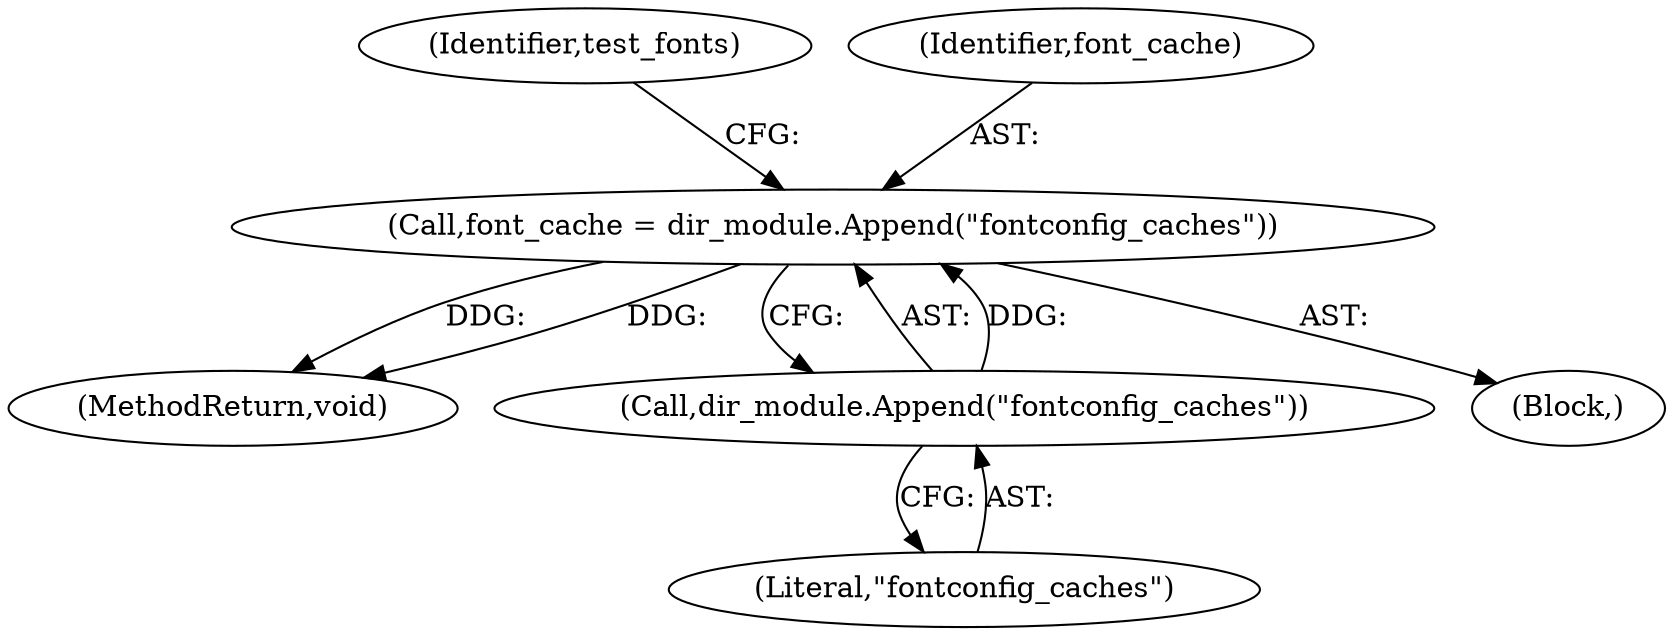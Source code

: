 digraph "1_Chrome_f5ad97cbf2b2b465dc61d8f93820c7e6cab49e4e@del" {
"1000117" [label="(Call,font_cache = dir_module.Append(\"fontconfig_caches\"))"];
"1000119" [label="(Call,dir_module.Append(\"fontconfig_caches\"))"];
"1000153" [label="(MethodReturn,void)"];
"1000123" [label="(Identifier,test_fonts)"];
"1000110" [label="(Block,)"];
"1000119" [label="(Call,dir_module.Append(\"fontconfig_caches\"))"];
"1000118" [label="(Identifier,font_cache)"];
"1000117" [label="(Call,font_cache = dir_module.Append(\"fontconfig_caches\"))"];
"1000120" [label="(Literal,\"fontconfig_caches\")"];
"1000117" -> "1000110"  [label="AST: "];
"1000117" -> "1000119"  [label="CFG: "];
"1000118" -> "1000117"  [label="AST: "];
"1000119" -> "1000117"  [label="AST: "];
"1000123" -> "1000117"  [label="CFG: "];
"1000117" -> "1000153"  [label="DDG: "];
"1000117" -> "1000153"  [label="DDG: "];
"1000119" -> "1000117"  [label="DDG: "];
"1000119" -> "1000120"  [label="CFG: "];
"1000120" -> "1000119"  [label="AST: "];
}
